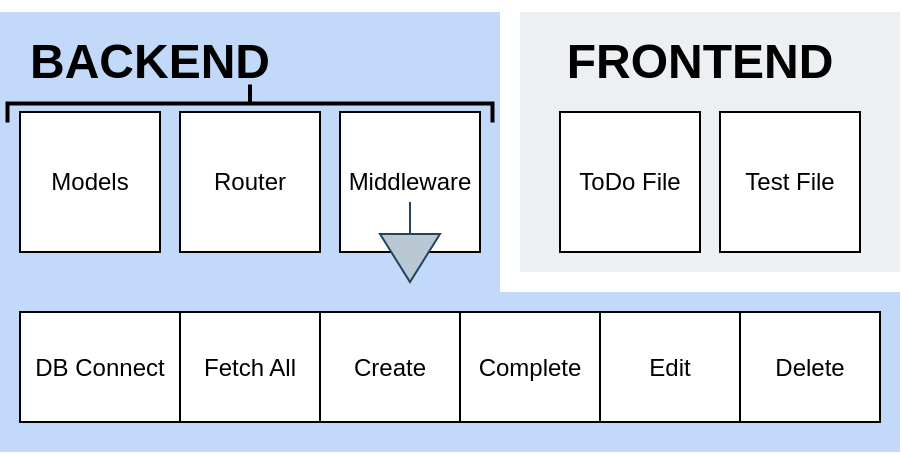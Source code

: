 <mxfile version="21.2.9" type="github">
  <diagram name="Page-1" id="eE4fXrkDYtKro0i4LNs-">
    <mxGraphModel dx="954" dy="620" grid="1" gridSize="10" guides="1" tooltips="1" connect="1" arrows="1" fold="1" page="1" pageScale="1" pageWidth="827" pageHeight="1169" math="0" shadow="0">
      <root>
        <mxCell id="0" />
        <mxCell id="1" parent="0" />
        <mxCell id="qsXQYL5ugg2p_CDXYpuz-1" value="" style="rounded=0;html=1;fillColor=#C3D9F9;strokeColor=none;whiteSpace=wrap;" vertex="1" parent="1">
          <mxGeometry x="120" y="170" width="250" height="150" as="geometry" />
        </mxCell>
        <mxCell id="qsXQYL5ugg2p_CDXYpuz-4" value="Models" style="whiteSpace=wrap;html=1;aspect=fixed;" vertex="1" parent="1">
          <mxGeometry x="130" y="220" width="70" height="70" as="geometry" />
        </mxCell>
        <mxCell id="qsXQYL5ugg2p_CDXYpuz-5" value="Router" style="whiteSpace=wrap;html=1;aspect=fixed;shadow=0;" vertex="1" parent="1">
          <mxGeometry x="210" y="220" width="70" height="70" as="geometry" />
        </mxCell>
        <mxCell id="qsXQYL5ugg2p_CDXYpuz-6" value="Middleware" style="whiteSpace=wrap;html=1;aspect=fixed;" vertex="1" parent="1">
          <mxGeometry x="290" y="220" width="70" height="70" as="geometry" />
        </mxCell>
        <mxCell id="qsXQYL5ugg2p_CDXYpuz-7" value="&lt;h1&gt;&lt;b&gt;BACKEND&lt;/b&gt;&lt;/h1&gt;" style="rounded=0;whiteSpace=wrap;html=1;fillColor=#C3D9F9;strokeColor=none;" vertex="1" parent="1">
          <mxGeometry x="160" y="180" width="70" height="30" as="geometry" />
        </mxCell>
        <mxCell id="qsXQYL5ugg2p_CDXYpuz-8" value="" style="rounded=0;whiteSpace=wrap;html=1;fillColor=#ecf0f3;strokeColor=none;" vertex="1" parent="1">
          <mxGeometry x="380" y="170" width="190" height="130" as="geometry" />
        </mxCell>
        <mxCell id="qsXQYL5ugg2p_CDXYpuz-11" value="ToDo File" style="whiteSpace=wrap;html=1;aspect=fixed;" vertex="1" parent="1">
          <mxGeometry x="400" y="220" width="70" height="70" as="geometry" />
        </mxCell>
        <mxCell id="qsXQYL5ugg2p_CDXYpuz-12" value="Test File" style="whiteSpace=wrap;html=1;aspect=fixed;" vertex="1" parent="1">
          <mxGeometry x="480" y="220" width="70" height="70" as="geometry" />
        </mxCell>
        <mxCell id="qsXQYL5ugg2p_CDXYpuz-13" value="&lt;h1&gt;FRONTEND&lt;/h1&gt;" style="text;html=1;strokeColor=none;fillColor=none;align=center;verticalAlign=middle;whiteSpace=wrap;rounded=0;" vertex="1" parent="1">
          <mxGeometry x="440" y="180" width="60" height="30" as="geometry" />
        </mxCell>
        <mxCell id="qsXQYL5ugg2p_CDXYpuz-22" value="" style="rounded=0;whiteSpace=wrap;html=1;strokeColor=none;fillColor=#C3D9F9;" vertex="1" parent="1">
          <mxGeometry x="120" y="310" width="450" height="80" as="geometry" />
        </mxCell>
        <mxCell id="qsXQYL5ugg2p_CDXYpuz-23" value="" style="rounded=0;whiteSpace=wrap;html=1;" vertex="1" parent="1">
          <mxGeometry x="130" y="320" width="430" height="55" as="geometry" />
        </mxCell>
        <mxCell id="qsXQYL5ugg2p_CDXYpuz-26" value="DB Connect" style="rounded=0;whiteSpace=wrap;html=1;" vertex="1" parent="1">
          <mxGeometry x="130" y="320" width="80" height="55" as="geometry" />
        </mxCell>
        <mxCell id="qsXQYL5ugg2p_CDXYpuz-27" value="Fetch All" style="rounded=0;whiteSpace=wrap;html=1;" vertex="1" parent="1">
          <mxGeometry x="210" y="320" width="70" height="55" as="geometry" />
        </mxCell>
        <mxCell id="qsXQYL5ugg2p_CDXYpuz-28" value="Create" style="rounded=0;whiteSpace=wrap;html=1;" vertex="1" parent="1">
          <mxGeometry x="280" y="320" width="70" height="55" as="geometry" />
        </mxCell>
        <mxCell id="qsXQYL5ugg2p_CDXYpuz-29" value="Complete" style="rounded=0;whiteSpace=wrap;html=1;" vertex="1" parent="1">
          <mxGeometry x="350" y="320" width="70" height="55" as="geometry" />
        </mxCell>
        <mxCell id="qsXQYL5ugg2p_CDXYpuz-30" value="Edit" style="rounded=0;whiteSpace=wrap;html=1;" vertex="1" parent="1">
          <mxGeometry x="420" y="320" width="70" height="55" as="geometry" />
        </mxCell>
        <mxCell id="qsXQYL5ugg2p_CDXYpuz-31" value="Delete" style="rounded=0;whiteSpace=wrap;html=1;" vertex="1" parent="1">
          <mxGeometry x="490" y="320" width="70" height="55" as="geometry" />
        </mxCell>
        <mxCell id="qsXQYL5ugg2p_CDXYpuz-32" value="" style="strokeWidth=2;html=1;shape=mxgraph.flowchart.annotation_2;align=left;labelPosition=right;pointerEvents=1;rotation=90;strokeColor=default;fillColor=none;" vertex="1" parent="1">
          <mxGeometry x="235.47" y="94.53" width="19.06" height="242.5" as="geometry" />
        </mxCell>
        <mxCell id="qsXQYL5ugg2p_CDXYpuz-35" value="" style="verticalLabelPosition=bottom;verticalAlign=top;html=1;strokeWidth=1;shape=mxgraph.arrows2.arrow;dy=1;dx=24;notch=0;rotation=90;strokeColor=#23445d;fillColor=#bac8d3;" vertex="1" parent="1">
          <mxGeometry x="305" y="270" width="40" height="30" as="geometry" />
        </mxCell>
      </root>
    </mxGraphModel>
  </diagram>
</mxfile>
